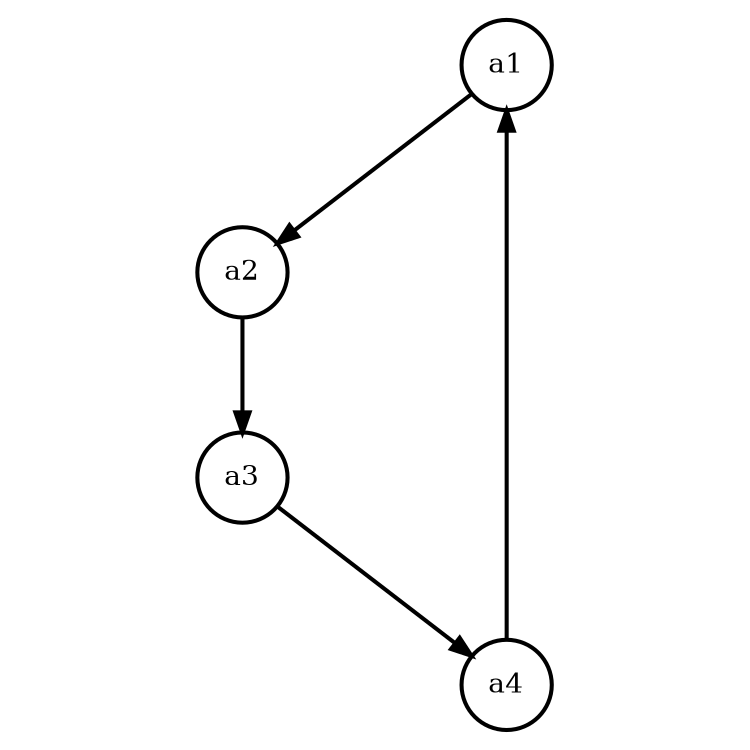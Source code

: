 digraph {
  size="5,5!";
  ratio="fill";
  node [shape=circle penwidth=2];
  edge [fontsize=12 penwidth=2];
  start="100";
  a1;
  a2;
  a3;
  a4;

  a1 -> a2;
  a2 -> a3;
  a3 -> a4;
  a4 -> a1;
}
